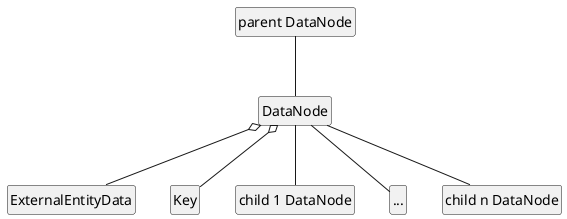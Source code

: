 @startuml

hide empty members
hide circle

class "parent DataNode" as parent
class DataNode
together {
  class "child n DataNode" as child3
  class "..." as child2
  class "child 1 DataNode" as child1
  class Key
  class ExternalEntityData
}

' Define the class relationships
parent -- DataNode

ExternalEntityData --o DataNode
Key --o DataNode
DataNode -- child1
DataNode -- child2
DataNode -- child3

@enduml
